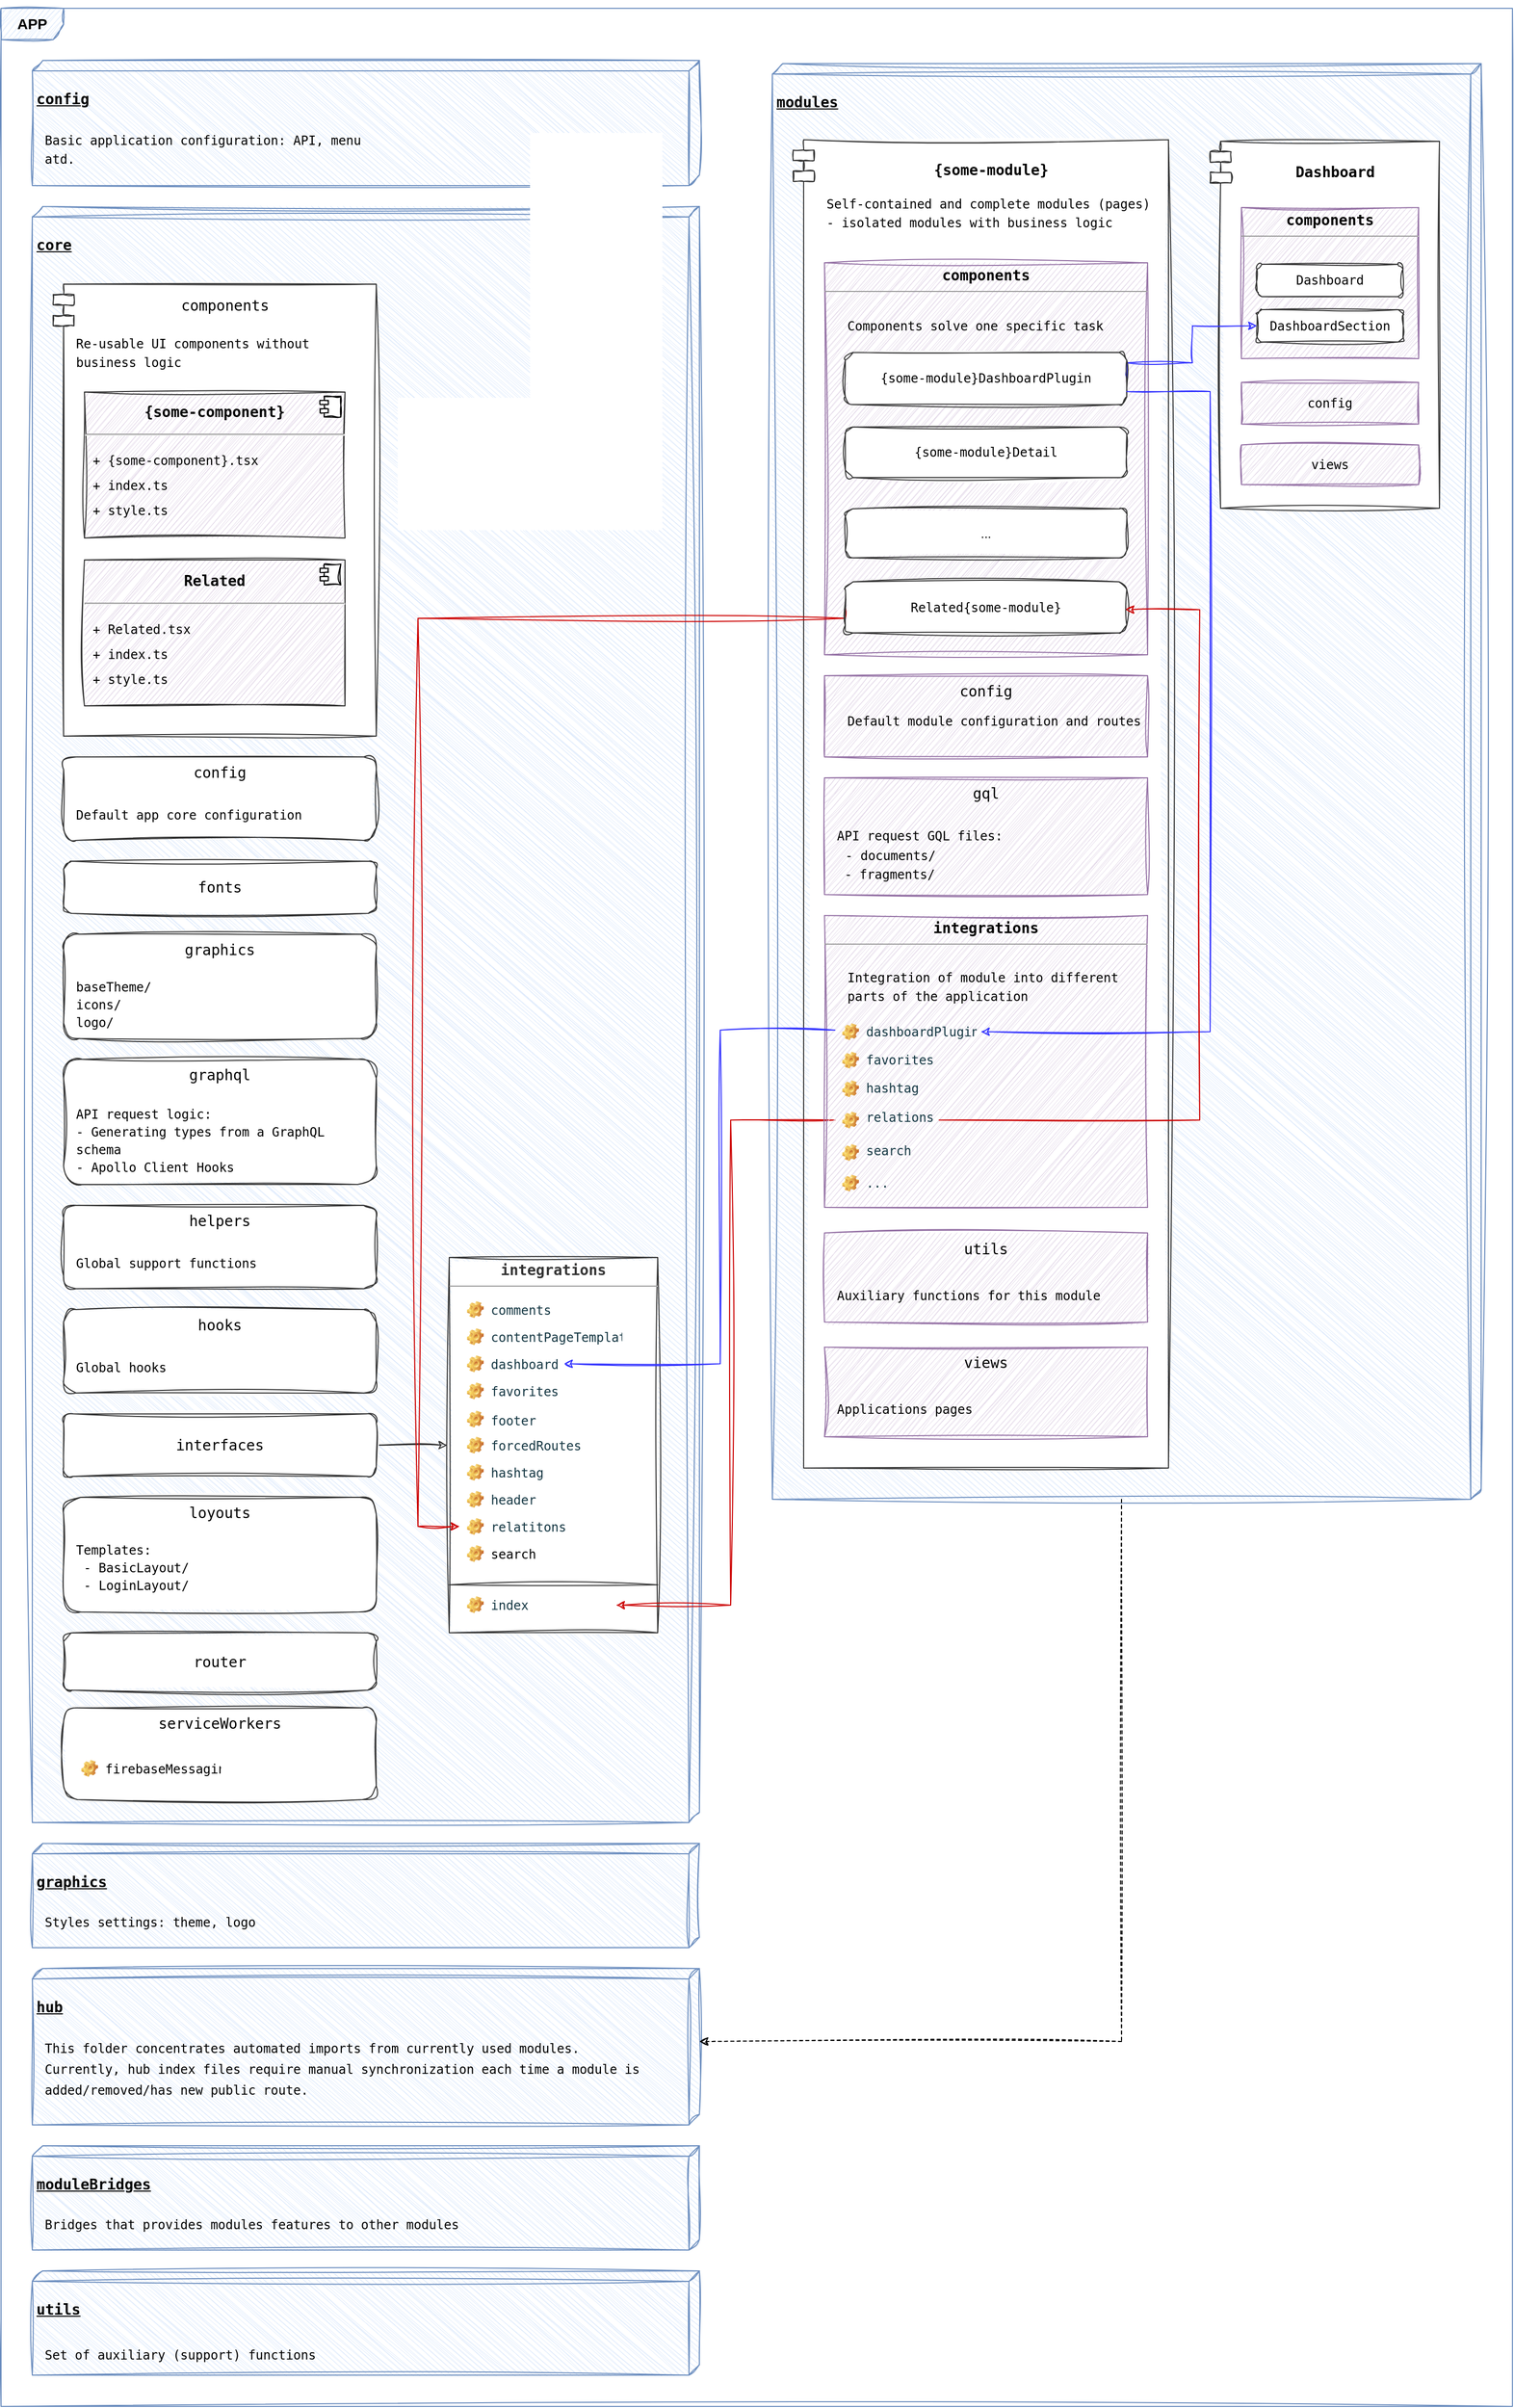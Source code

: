 <mxfile version="22.0.8" type="github">
  <diagram name="Page-1" id="Y3dpBx2czhUlw8gVgYeN">
    <mxGraphModel dx="2344" dy="2574" grid="1" gridSize="10" guides="1" tooltips="1" connect="1" arrows="1" fold="1" page="1" pageScale="1" pageWidth="850" pageHeight="1100" math="0" shadow="0">
      <root>
        <mxCell id="0" />
        <mxCell id="1" parent="0" />
        <mxCell id="_rkBrbnvYBGXYP3k8nYn-187" value="&lt;h3&gt;&lt;b&gt;APP&lt;/b&gt;&lt;/h3&gt;" style="shape=umlFrame;whiteSpace=wrap;html=1;pointerEvents=0;labelBackgroundColor=none;fillColor=#dae8fc;strokeColor=#6c8ebf;sketch=1;curveFitting=1;jiggle=2;" parent="1" vertex="1">
          <mxGeometry x="140" y="-1020" width="1450" height="2300" as="geometry" />
        </mxCell>
        <mxCell id="_rkBrbnvYBGXYP3k8nYn-163" value="&lt;h3&gt;&lt;code&gt;core&lt;/code&gt;&lt;br&gt;&lt;/h3&gt;" style="verticalAlign=top;align=left;spacingTop=8;spacingLeft=2;spacingRight=12;shape=cube;size=10;direction=south;fontStyle=4;html=1;whiteSpace=wrap;labelBackgroundColor=none;fillColor=#dae8fc;strokeColor=#6c8ebf;sketch=1;curveFitting=1;jiggle=2;" parent="1" vertex="1">
          <mxGeometry x="170" y="-830" width="640" height="1550" as="geometry" />
        </mxCell>
        <mxCell id="_rkBrbnvYBGXYP3k8nYn-166" value="&lt;code&gt;&lt;font style=&quot;font-size: 14px;&quot;&gt;config&lt;/font&gt;&lt;/code&gt;" style="rounded=1;whiteSpace=wrap;html=1;labelBackgroundColor=none;sketch=1;curveFitting=1;jiggle=2;verticalAlign=top;strokeColor=#333333;" parent="1" vertex="1">
          <mxGeometry x="200" y="-302" width="300" height="80" as="geometry" />
        </mxCell>
        <mxCell id="_rkBrbnvYBGXYP3k8nYn-174" value="&lt;code&gt;&lt;font style=&quot;font-size: 14px;&quot;&gt;serviceWorkers&lt;/font&gt;&lt;/code&gt;" style="rounded=1;whiteSpace=wrap;html=1;labelBackgroundColor=none;sketch=1;curveFitting=1;jiggle=2;strokeColor=#333333;verticalAlign=top;" parent="1" vertex="1">
          <mxGeometry x="200" y="610" width="300" height="88" as="geometry" />
        </mxCell>
        <mxCell id="_rkBrbnvYBGXYP3k8nYn-175" value="&lt;code&gt;&lt;font style=&quot;font-size: 14px;&quot;&gt;router&lt;/font&gt;&lt;/code&gt;" style="rounded=1;whiteSpace=wrap;html=1;labelBackgroundColor=none;sketch=1;curveFitting=1;jiggle=2;strokeColor=#333333;" parent="1" vertex="1">
          <mxGeometry x="200" y="538" width="300" height="55" as="geometry" />
        </mxCell>
        <mxCell id="_rkBrbnvYBGXYP3k8nYn-188" value="&lt;h3&gt;&lt;code&gt;config&lt;/code&gt;&lt;br&gt;&lt;/h3&gt;" style="verticalAlign=top;align=left;spacingTop=8;spacingLeft=2;spacingRight=12;shape=cube;size=10;direction=south;fontStyle=4;html=1;whiteSpace=wrap;labelBackgroundColor=none;fillColor=#dae8fc;strokeColor=#6c8ebf;sketch=1;curveFitting=1;jiggle=2;" parent="1" vertex="1">
          <mxGeometry x="170" y="-970" width="640" height="120" as="geometry" />
        </mxCell>
        <mxCell id="_rkBrbnvYBGXYP3k8nYn-189" value="&lt;h3&gt;&lt;code&gt;graphics&lt;/code&gt;&lt;br&gt;&lt;/h3&gt;" style="verticalAlign=top;align=left;spacingTop=8;spacingLeft=2;spacingRight=12;shape=cube;size=10;direction=south;fontStyle=4;html=1;whiteSpace=wrap;labelBackgroundColor=none;fillColor=#dae8fc;strokeColor=#6c8ebf;sketch=1;curveFitting=1;jiggle=2;" parent="1" vertex="1">
          <mxGeometry x="170" y="740" width="640" height="100" as="geometry" />
        </mxCell>
        <mxCell id="_rkBrbnvYBGXYP3k8nYn-190" value="&lt;h3&gt;&lt;code&gt;hub&lt;/code&gt;&lt;br&gt;&lt;/h3&gt;" style="verticalAlign=top;align=left;spacingTop=8;spacingLeft=2;spacingRight=12;shape=cube;size=10;direction=south;fontStyle=4;html=1;whiteSpace=wrap;labelBackgroundColor=none;fillColor=#dae8fc;strokeColor=#6c8ebf;sketch=1;curveFitting=1;jiggle=2;" parent="1" vertex="1">
          <mxGeometry x="170" y="860" width="640" height="150" as="geometry" />
        </mxCell>
        <mxCell id="_rkBrbnvYBGXYP3k8nYn-191" value="&lt;h3&gt;&lt;code&gt;moduleBridges&lt;/code&gt;&lt;br&gt;&lt;/h3&gt;" style="verticalAlign=top;align=left;spacingTop=8;spacingLeft=2;spacingRight=12;shape=cube;size=10;direction=south;fontStyle=4;html=1;whiteSpace=wrap;labelBackgroundColor=none;fillColor=#dae8fc;strokeColor=#6c8ebf;sketch=1;curveFitting=1;jiggle=2;" parent="1" vertex="1">
          <mxGeometry x="170" y="1030" width="640" height="100" as="geometry" />
        </mxCell>
        <mxCell id="_rkBrbnvYBGXYP3k8nYn-192" value="&lt;h3&gt;&lt;code&gt;modules&lt;/code&gt;&lt;br&gt;&lt;/h3&gt;" style="verticalAlign=top;align=left;spacingTop=8;spacingLeft=2;spacingRight=12;shape=cube;size=10;direction=south;fontStyle=4;html=1;whiteSpace=wrap;labelBackgroundColor=none;fillColor=#dae8fc;strokeColor=#6c8ebf;sketch=1;curveFitting=1;jiggle=2;" parent="1" vertex="1">
          <mxGeometry x="880" y="-967" width="680" height="1377" as="geometry" />
        </mxCell>
        <mxCell id="_rkBrbnvYBGXYP3k8nYn-193" value="&lt;h3&gt;&lt;code&gt;utils&lt;/code&gt;&lt;br&gt;&lt;/h3&gt;" style="verticalAlign=top;align=left;spacingTop=8;spacingLeft=2;spacingRight=12;shape=cube;size=10;direction=south;fontStyle=4;html=1;whiteSpace=wrap;labelBackgroundColor=none;fillColor=#dae8fc;strokeColor=#6c8ebf;sketch=1;curveFitting=1;jiggle=2;" parent="1" vertex="1">
          <mxGeometry x="170" y="1150" width="640" height="100" as="geometry" />
        </mxCell>
        <mxCell id="_rkBrbnvYBGXYP3k8nYn-194" value="&lt;h3&gt;&lt;code style=&quot;&quot;&gt;{some-module&lt;span style=&quot;&quot; class=&quot;o&quot;&gt;}&lt;/span&gt;&lt;/code&gt;&lt;/h3&gt;" style="shape=module;align=left;spacingLeft=20;align=center;verticalAlign=top;whiteSpace=wrap;html=1;labelBackgroundColor=none;sketch=1;curveFitting=1;jiggle=2;strokeColor=#333333;" parent="1" vertex="1">
          <mxGeometry x="900" y="-894" width="360" height="1274" as="geometry" />
        </mxCell>
        <mxCell id="_rkBrbnvYBGXYP3k8nYn-195" value="&lt;code&gt;&lt;font style=&quot;font-size: 14px;&quot;&gt;config&lt;/font&gt;&lt;/code&gt;" style="html=1;whiteSpace=wrap;labelBackgroundColor=none;fillColor=#e1d5e7;strokeColor=#9673a6;sketch=1;curveFitting=1;jiggle=2;verticalAlign=top;" parent="1" vertex="1">
          <mxGeometry x="930" y="-380" width="310" height="78" as="geometry" />
        </mxCell>
        <mxCell id="_rkBrbnvYBGXYP3k8nYn-196" value="&lt;code&gt;&lt;font style=&quot;font-size: 14px;&quot;&gt;gql&lt;/font&gt;&lt;/code&gt;" style="html=1;whiteSpace=wrap;labelBackgroundColor=none;fillColor=#e1d5e7;strokeColor=#9673a6;sketch=1;curveFitting=1;jiggle=2;verticalAlign=top;" parent="1" vertex="1">
          <mxGeometry x="930" y="-282" width="310" height="112" as="geometry" />
        </mxCell>
        <mxCell id="_rkBrbnvYBGXYP3k8nYn-197" value="&lt;code&gt;&lt;font style=&quot;font-size: 14px;&quot;&gt;utils&lt;/font&gt;&lt;/code&gt;" style="html=1;whiteSpace=wrap;labelBackgroundColor=none;fillColor=#e1d5e7;strokeColor=#9673a6;sketch=1;curveFitting=1;jiggle=2;verticalAlign=top;" parent="1" vertex="1">
          <mxGeometry x="930" y="154.5" width="310" height="85.5" as="geometry" />
        </mxCell>
        <mxCell id="_rkBrbnvYBGXYP3k8nYn-198" value="&lt;code&gt;&lt;font style=&quot;font-size: 14px;&quot;&gt;views&lt;/font&gt;&lt;/code&gt;" style="html=1;whiteSpace=wrap;labelBackgroundColor=none;fillColor=#e1d5e7;strokeColor=#9673a6;sketch=1;curveFitting=1;jiggle=2;verticalAlign=top;" parent="1" vertex="1">
          <mxGeometry x="930" y="264" width="310" height="86" as="geometry" />
        </mxCell>
        <mxCell id="_rkBrbnvYBGXYP3k8nYn-199" value="&lt;h3&gt;&lt;font face=&quot;monospace&quot;&gt;Dashboard&lt;/font&gt;&lt;/h3&gt;" style="shape=module;align=left;spacingLeft=20;align=center;verticalAlign=top;whiteSpace=wrap;html=1;labelBackgroundColor=none;sketch=1;curveFitting=1;jiggle=2;strokeColor=#333333;" parent="1" vertex="1">
          <mxGeometry x="1300" y="-892.5" width="220" height="352" as="geometry" />
        </mxCell>
        <mxCell id="_rkBrbnvYBGXYP3k8nYn-200" value="&lt;code&gt;config&lt;/code&gt;" style="html=1;whiteSpace=wrap;labelBackgroundColor=none;fillColor=#e1d5e7;strokeColor=#9673a6;sketch=1;curveFitting=1;jiggle=2;" parent="1" vertex="1">
          <mxGeometry x="1330" y="-661.25" width="170" height="40" as="geometry" />
        </mxCell>
        <mxCell id="_rkBrbnvYBGXYP3k8nYn-201" value="&lt;code&gt;views&lt;/code&gt;" style="html=1;whiteSpace=wrap;labelBackgroundColor=none;fillColor=#e1d5e7;strokeColor=#9673a6;sketch=1;curveFitting=1;jiggle=2;" parent="1" vertex="1">
          <mxGeometry x="1330" y="-601.25" width="170" height="38" as="geometry" />
        </mxCell>
        <mxCell id="_rkBrbnvYBGXYP3k8nYn-202" value="&lt;p style=&quot;margin:0px;margin-top:4px;text-align:center;&quot;&gt;&lt;font style=&quot;font-size: 14px;&quot; face=&quot;monospace&quot;&gt;&lt;b style=&quot;&quot;&gt;components&lt;/b&gt;&lt;/font&gt;&lt;/p&gt;&lt;hr size=&quot;1&quot;&gt;&lt;div style=&quot;height:2px;&quot;&gt;&lt;/div&gt;" style="verticalAlign=top;align=left;overflow=fill;fontSize=12;fontFamily=Helvetica;html=1;whiteSpace=wrap;labelBackgroundColor=none;fillColor=#e1d5e7;strokeColor=#9673a6;sketch=1;curveFitting=1;jiggle=2;" parent="1" vertex="1">
          <mxGeometry x="1330" y="-829" width="170" height="145" as="geometry" />
        </mxCell>
        <mxCell id="_rkBrbnvYBGXYP3k8nYn-203" value="&lt;font face=&quot;monospace&quot;&gt;Dashboard&lt;/font&gt;" style="rounded=1;whiteSpace=wrap;html=1;labelBackgroundColor=none;sketch=1;curveFitting=1;jiggle=2;strokeColor=#333333;" parent="1" vertex="1">
          <mxGeometry x="1345" y="-774.5" width="140" height="31" as="geometry" />
        </mxCell>
        <mxCell id="_rkBrbnvYBGXYP3k8nYn-204" value="&lt;font face=&quot;monospace&quot;&gt;DashboardSection&lt;/font&gt;" style="rounded=1;whiteSpace=wrap;html=1;labelBackgroundColor=none;sketch=1;curveFitting=1;jiggle=2;strokeColor=#333333;" parent="1" vertex="1">
          <mxGeometry x="1345" y="-731" width="140" height="31" as="geometry" />
        </mxCell>
        <mxCell id="PLP827iKx-bBwfpW8Wqi-1" value="&lt;p style=&quot;line-height: 77%;&quot;&gt;&lt;font style=&quot;font-size: 12px;&quot; face=&quot;monospace&quot;&gt;Basic application configuration: API, menu atd.&lt;/font&gt;&lt;br&gt;&lt;/p&gt;" style="text;html=1;strokeColor=none;fillColor=none;align=left;verticalAlign=middle;whiteSpace=wrap;rounded=0;fontSize=20;fontFamily=Architects Daughter;sketch=1;curveFitting=1;jiggle=2;" vertex="1" parent="1">
          <mxGeometry x="180" y="-900" width="320" height="30" as="geometry" />
        </mxCell>
        <mxCell id="PLP827iKx-bBwfpW8Wqi-3" value="&lt;font style=&quot;font-size: 14px;&quot; face=&quot;monospace&quot;&gt;components&lt;/font&gt;" style="shape=module;align=left;spacingLeft=20;align=center;verticalAlign=top;whiteSpace=wrap;html=1;sketch=1;hachureGap=4;jiggle=2;curveFitting=1;fontFamily=Architects Daughter;fontSource=https%3A%2F%2Ffonts.googleapis.com%2Fcss%3Ffamily%3DArchitects%2BDaughter;fontSize=20;strokeColor=#333333;" vertex="1" parent="1">
          <mxGeometry x="190" y="-755.5" width="310" height="433.5" as="geometry" />
        </mxCell>
        <mxCell id="PLP827iKx-bBwfpW8Wqi-4" value="&lt;p style=&quot;line-height: 77%;&quot;&gt;&lt;font style=&quot;font-size: 12px;&quot; face=&quot;monospace&quot;&gt;Re-usable UI components without business logic&lt;/font&gt;&lt;br&gt;&lt;/p&gt;" style="text;html=1;strokeColor=none;fillColor=none;align=left;verticalAlign=middle;whiteSpace=wrap;rounded=0;fontSize=20;fontFamily=Architects Daughter;sketch=1;curveFitting=1;jiggle=2;" vertex="1" parent="1">
          <mxGeometry x="210" y="-705.5" width="280" height="30" as="geometry" />
        </mxCell>
        <mxCell id="PLP827iKx-bBwfpW8Wqi-6" value="&lt;p style=&quot;line-height: 77%;&quot;&gt;&lt;font style=&quot;font-size: 12px;&quot; face=&quot;monospace&quot;&gt;Default app core configuration&lt;/font&gt;&lt;br&gt;&lt;/p&gt;" style="text;html=1;strokeColor=none;fillColor=none;align=left;verticalAlign=middle;whiteSpace=wrap;rounded=0;fontSize=20;fontFamily=Architects Daughter;sketch=1;curveFitting=1;jiggle=2;" vertex="1" parent="1">
          <mxGeometry x="210" y="-262" width="280" height="30" as="geometry" />
        </mxCell>
        <mxCell id="PLP827iKx-bBwfpW8Wqi-7" value="&lt;font face=&quot;monospace&quot;&gt;&lt;span style=&quot;font-size: 14px;&quot;&gt;fonts&lt;/span&gt;&lt;/font&gt;" style="rounded=1;whiteSpace=wrap;html=1;labelBackgroundColor=none;sketch=1;curveFitting=1;jiggle=2;verticalAlign=middle;strokeColor=#333333;" vertex="1" parent="1">
          <mxGeometry x="200" y="-202" width="300" height="50" as="geometry" />
        </mxCell>
        <mxCell id="PLP827iKx-bBwfpW8Wqi-8" value="&lt;font style=&quot;font-size: 14px;&quot; face=&quot;monospace&quot;&gt;graphics&lt;/font&gt;" style="rounded=1;whiteSpace=wrap;html=1;labelBackgroundColor=none;sketch=1;curveFitting=1;jiggle=2;verticalAlign=top;strokeColor=#333333;" vertex="1" parent="1">
          <mxGeometry x="200" y="-132" width="300" height="100" as="geometry" />
        </mxCell>
        <mxCell id="PLP827iKx-bBwfpW8Wqi-9" value="&lt;p style=&quot;line-height: 70%;&quot;&gt;&lt;font face=&quot;monospace&quot;&gt;&lt;span style=&quot;font-size: 12px;&quot;&gt;baseTheme/&lt;br&gt;icons/&lt;br&gt;logo/&lt;br&gt;&lt;/span&gt;&lt;/font&gt;&lt;/p&gt;" style="text;html=1;strokeColor=none;fillColor=none;align=left;verticalAlign=middle;whiteSpace=wrap;rounded=0;fontSize=20;fontFamily=Architects Daughter;sketch=1;curveFitting=1;jiggle=2;" vertex="1" parent="1">
          <mxGeometry x="210" y="-91" width="280" height="50" as="geometry" />
        </mxCell>
        <mxCell id="PLP827iKx-bBwfpW8Wqi-11" value="&lt;font style=&quot;font-size: 14px;&quot; face=&quot;monospace&quot;&gt;graphql&lt;/font&gt;" style="rounded=1;whiteSpace=wrap;html=1;labelBackgroundColor=none;sketch=1;curveFitting=1;jiggle=2;verticalAlign=top;strokeColor=#333333;" vertex="1" parent="1">
          <mxGeometry x="200" y="-12" width="300" height="120" as="geometry" />
        </mxCell>
        <mxCell id="PLP827iKx-bBwfpW8Wqi-12" value="&lt;p style=&quot;line-height: 70%;&quot;&gt;&lt;font style=&quot;font-size: 12px;&quot;&gt;&lt;font style=&quot;&quot; face=&quot;monospace&quot;&gt;API request logic:&lt;br&gt;&lt;/font&gt;&lt;span style=&quot;font-family: monospace; background-color: initial;&quot;&gt;- Generating types from a GraphQL schema&lt;br&gt;&lt;/span&gt;&lt;span style=&quot;font-family: monospace; background-color: initial;&quot;&gt;- Apollo Client Hooks&lt;/span&gt;&lt;/font&gt;&lt;/p&gt;" style="text;html=1;strokeColor=none;fillColor=none;align=left;verticalAlign=middle;whiteSpace=wrap;rounded=0;fontSize=20;fontFamily=Architects Daughter;sketch=1;curveFitting=1;jiggle=2;" vertex="1" parent="1">
          <mxGeometry x="210" y="30" width="280" height="70" as="geometry" />
        </mxCell>
        <mxCell id="PLP827iKx-bBwfpW8Wqi-15" value="&lt;font face=&quot;monospace&quot;&gt;&lt;span style=&quot;font-size: 14px;&quot;&gt;helpers&lt;/span&gt;&lt;/font&gt;" style="rounded=1;whiteSpace=wrap;html=1;labelBackgroundColor=none;sketch=1;curveFitting=1;jiggle=2;verticalAlign=top;strokeColor=#333333;" vertex="1" parent="1">
          <mxGeometry x="200" y="128" width="300" height="80" as="geometry" />
        </mxCell>
        <mxCell id="PLP827iKx-bBwfpW8Wqi-16" value="&lt;p style=&quot;line-height: 77%;&quot;&gt;&lt;font style=&quot;font-size: 12px;&quot; face=&quot;monospace&quot;&gt;Global support functions&lt;/font&gt;&lt;br&gt;&lt;/p&gt;" style="text;html=1;strokeColor=none;fillColor=none;align=left;verticalAlign=middle;whiteSpace=wrap;rounded=0;fontSize=20;fontFamily=Architects Daughter;sketch=1;curveFitting=1;jiggle=2;" vertex="1" parent="1">
          <mxGeometry x="210" y="168" width="280" height="30" as="geometry" />
        </mxCell>
        <mxCell id="PLP827iKx-bBwfpW8Wqi-17" value="&lt;font face=&quot;monospace&quot;&gt;&lt;span style=&quot;font-size: 14px;&quot;&gt;hooks&lt;/span&gt;&lt;/font&gt;" style="rounded=1;whiteSpace=wrap;html=1;labelBackgroundColor=none;sketch=1;curveFitting=1;jiggle=2;verticalAlign=top;strokeColor=#333333;" vertex="1" parent="1">
          <mxGeometry x="200" y="228" width="300" height="80" as="geometry" />
        </mxCell>
        <mxCell id="PLP827iKx-bBwfpW8Wqi-18" value="&lt;p style=&quot;line-height: 77%;&quot;&gt;&lt;font style=&quot;font-size: 12px;&quot; face=&quot;monospace&quot;&gt;Global hooks&lt;/font&gt;&lt;br&gt;&lt;/p&gt;" style="text;html=1;strokeColor=none;fillColor=none;align=left;verticalAlign=middle;whiteSpace=wrap;rounded=0;fontSize=20;fontFamily=Architects Daughter;sketch=1;curveFitting=1;jiggle=2;" vertex="1" parent="1">
          <mxGeometry x="210" y="268" width="280" height="30" as="geometry" />
        </mxCell>
        <mxCell id="PLP827iKx-bBwfpW8Wqi-35" value="" style="edgeStyle=orthogonalEdgeStyle;rounded=0;sketch=1;hachureGap=4;jiggle=2;curveFitting=1;orthogonalLoop=1;jettySize=auto;html=1;fontFamily=Architects Daughter;fontSource=https%3A%2F%2Ffonts.googleapis.com%2Fcss%3Ffamily%3DArchitects%2BDaughter;fontSize=16;fontColor=#333333;strokeColor=#333333;entryX=-0.009;entryY=0.5;entryDx=0;entryDy=0;entryPerimeter=0;exitX=1;exitY=0.5;exitDx=0;exitDy=0;" edge="1" parent="1" source="PLP827iKx-bBwfpW8Wqi-19" target="PLP827iKx-bBwfpW8Wqi-21">
          <mxGeometry relative="1" as="geometry" />
        </mxCell>
        <mxCell id="PLP827iKx-bBwfpW8Wqi-19" value="&lt;font style=&quot;font-size: 14px;&quot; face=&quot;monospace&quot;&gt;interfaces&lt;/font&gt;" style="rounded=1;whiteSpace=wrap;html=1;labelBackgroundColor=none;sketch=1;curveFitting=1;jiggle=2;verticalAlign=middle;strokeColor=#333333;" vertex="1" parent="1">
          <mxGeometry x="200" y="328" width="300" height="60" as="geometry" />
        </mxCell>
        <mxCell id="PLP827iKx-bBwfpW8Wqi-21" value="&lt;p style=&quot;margin:0px;margin-top:4px;text-align:center;&quot;&gt;&lt;b style=&quot;background-color: initial;&quot;&gt;&lt;font style=&quot;font-size: 14px;&quot; face=&quot;monospace&quot;&gt;integrations&lt;/font&gt;&lt;/b&gt;&lt;/p&gt;&lt;hr size=&quot;1&quot;&gt;&lt;div style=&quot;height:2px;&quot;&gt;&lt;/div&gt;" style="verticalAlign=top;align=left;overflow=fill;fontSize=12;fontFamily=Helvetica;html=1;whiteSpace=wrap;labelBackgroundColor=none;sketch=1;curveFitting=1;jiggle=2;strokeColor=#333333;fontColor=#333333;" vertex="1" parent="1">
          <mxGeometry x="570" y="178" width="200" height="360" as="geometry" />
        </mxCell>
        <mxCell id="PLP827iKx-bBwfpW8Wqi-23" value="" style="line;strokeWidth=1;fillColor=none;align=left;verticalAlign=middle;spacingTop=-1;spacingLeft=3;spacingRight=3;rotatable=0;labelPosition=right;points=[];portConstraint=eastwest;strokeColor=#333333;labelBackgroundColor=none;fontColor=#333333;sketch=1;curveFitting=1;jiggle=2;" vertex="1" parent="1">
          <mxGeometry x="570" y="488" width="200" height="8" as="geometry" />
        </mxCell>
        <mxCell id="PLP827iKx-bBwfpW8Wqi-24" value="&lt;font face=&quot;monospace&quot;&gt;index&lt;/font&gt;" style="label;fontStyle=0;strokeColor=none;fillColor=none;align=left;verticalAlign=top;overflow=hidden;spacingLeft=28;spacingRight=4;rotatable=0;points=[[0,0.5],[1,0.5]];portConstraint=eastwest;imageWidth=16;imageHeight=16;whiteSpace=wrap;html=1;image=img/clipart/Gear_128x128.png;labelBackgroundColor=none;fontColor=#143642;sketch=1;curveFitting=1;jiggle=2;" vertex="1" parent="1">
          <mxGeometry x="580" y="498" width="160" height="26" as="geometry" />
        </mxCell>
        <mxCell id="PLP827iKx-bBwfpW8Wqi-25" value="&lt;font face=&quot;monospace&quot;&gt;comments&lt;/font&gt;" style="label;fontStyle=0;strokeColor=none;fillColor=none;align=left;verticalAlign=top;overflow=hidden;spacingLeft=28;spacingRight=4;rotatable=0;points=[[0,0.5],[1,0.5]];portConstraint=eastwest;imageWidth=16;imageHeight=16;whiteSpace=wrap;html=1;image=img/clipart/Gear_128x128.png;labelBackgroundColor=none;fontColor=#143642;sketch=1;curveFitting=1;jiggle=2;" vertex="1" parent="1">
          <mxGeometry x="580" y="215" width="120" height="26" as="geometry" />
        </mxCell>
        <mxCell id="PLP827iKx-bBwfpW8Wqi-26" value="&lt;font face=&quot;monospace&quot;&gt;contentPageTemplate&lt;/font&gt;" style="label;fontStyle=0;strokeColor=none;fillColor=none;align=left;verticalAlign=top;overflow=hidden;spacingLeft=28;spacingRight=4;rotatable=0;points=[[0,0.5],[1,0.5]];portConstraint=eastwest;imageWidth=16;imageHeight=16;whiteSpace=wrap;html=1;image=img/clipart/Gear_128x128.png;labelBackgroundColor=none;fontColor=#143642;sketch=1;curveFitting=1;jiggle=2;" vertex="1" parent="1">
          <mxGeometry x="580" y="241" width="160" height="26" as="geometry" />
        </mxCell>
        <mxCell id="PLP827iKx-bBwfpW8Wqi-27" value="&lt;font face=&quot;monospace&quot;&gt;dashboard&lt;/font&gt;" style="label;fontStyle=0;strokeColor=none;fillColor=none;align=left;verticalAlign=top;overflow=hidden;spacingLeft=28;spacingRight=4;rotatable=0;points=[[0,0.5],[1,0.5]];portConstraint=eastwest;imageWidth=16;imageHeight=16;whiteSpace=wrap;html=1;image=img/clipart/Gear_128x128.png;labelBackgroundColor=none;fontColor=#143642;sketch=1;curveFitting=1;jiggle=2;" vertex="1" parent="1">
          <mxGeometry x="580" y="267" width="100" height="26" as="geometry" />
        </mxCell>
        <mxCell id="PLP827iKx-bBwfpW8Wqi-28" value="&lt;font face=&quot;monospace&quot;&gt;favorites&lt;/font&gt;" style="label;fontStyle=0;strokeColor=none;fillColor=none;align=left;verticalAlign=top;overflow=hidden;spacingLeft=28;spacingRight=4;rotatable=0;points=[[0,0.5],[1,0.5]];portConstraint=eastwest;imageWidth=16;imageHeight=16;whiteSpace=wrap;html=1;image=img/clipart/Gear_128x128.png;labelBackgroundColor=none;fontColor=#143642;sketch=1;curveFitting=1;jiggle=2;" vertex="1" parent="1">
          <mxGeometry x="580" y="293" width="160" height="26" as="geometry" />
        </mxCell>
        <mxCell id="PLP827iKx-bBwfpW8Wqi-29" value="&lt;font face=&quot;monospace&quot;&gt;footer&lt;/font&gt;" style="label;fontStyle=0;strokeColor=none;fillColor=none;align=left;verticalAlign=top;overflow=hidden;spacingLeft=28;spacingRight=4;rotatable=0;points=[[0,0.5],[1,0.5]];portConstraint=eastwest;imageWidth=16;imageHeight=16;whiteSpace=wrap;html=1;image=img/clipart/Gear_128x128.png;labelBackgroundColor=none;fontColor=#143642;sketch=1;curveFitting=1;jiggle=2;" vertex="1" parent="1">
          <mxGeometry x="580" y="321" width="110.77" height="24" as="geometry" />
        </mxCell>
        <mxCell id="PLP827iKx-bBwfpW8Wqi-30" value="&lt;font face=&quot;monospace&quot;&gt;forcedRoutes&lt;/font&gt;" style="label;fontStyle=0;strokeColor=none;fillColor=none;align=left;verticalAlign=top;overflow=hidden;spacingLeft=28;spacingRight=4;rotatable=0;points=[[0,0.5],[1,0.5]];portConstraint=eastwest;imageWidth=16;imageHeight=16;whiteSpace=wrap;html=1;image=img/clipart/Gear_128x128.png;labelBackgroundColor=none;fontColor=#143642;sketch=1;curveFitting=1;jiggle=2;" vertex="1" parent="1">
          <mxGeometry x="580" y="345" width="160" height="26" as="geometry" />
        </mxCell>
        <mxCell id="PLP827iKx-bBwfpW8Wqi-31" value="&lt;font face=&quot;monospace&quot;&gt;hashtag&lt;/font&gt;" style="label;fontStyle=0;strokeColor=none;fillColor=none;align=left;verticalAlign=top;overflow=hidden;spacingLeft=28;spacingRight=4;rotatable=0;points=[[0,0.5],[1,0.5]];portConstraint=eastwest;imageWidth=16;imageHeight=16;whiteSpace=wrap;html=1;image=img/clipart/Gear_128x128.png;labelBackgroundColor=none;fontColor=#143642;sketch=1;curveFitting=1;jiggle=2;" vertex="1" parent="1">
          <mxGeometry x="580" y="371" width="120" height="26" as="geometry" />
        </mxCell>
        <mxCell id="PLP827iKx-bBwfpW8Wqi-32" value="&lt;font face=&quot;monospace&quot;&gt;header&lt;/font&gt;" style="label;fontStyle=0;strokeColor=none;fillColor=none;align=left;verticalAlign=top;overflow=hidden;spacingLeft=28;spacingRight=4;rotatable=0;points=[[0,0.5],[1,0.5]];portConstraint=eastwest;imageWidth=16;imageHeight=16;whiteSpace=wrap;html=1;image=img/clipart/Gear_128x128.png;labelBackgroundColor=none;fontColor=#143642;sketch=1;curveFitting=1;jiggle=2;" vertex="1" parent="1">
          <mxGeometry x="580" y="397" width="160" height="26" as="geometry" />
        </mxCell>
        <mxCell id="PLP827iKx-bBwfpW8Wqi-33" value="&lt;font face=&quot;monospace&quot;&gt;relatitons&lt;/font&gt;" style="label;fontStyle=0;strokeColor=none;fillColor=none;align=left;verticalAlign=top;overflow=hidden;spacingLeft=28;spacingRight=4;rotatable=0;points=[[0,0.5],[1,0.5]];portConstraint=eastwest;imageWidth=16;imageHeight=16;whiteSpace=wrap;html=1;image=img/clipart/Gear_128x128.png;labelBackgroundColor=none;fontColor=#143642;sketch=1;curveFitting=1;jiggle=2;" vertex="1" parent="1">
          <mxGeometry x="580" y="423" width="110" height="26" as="geometry" />
        </mxCell>
        <mxCell id="PLP827iKx-bBwfpW8Wqi-34" value="&lt;font face=&quot;monospace&quot;&gt;search&lt;/font&gt;" style="label;fontStyle=0;strokeColor=none;fillColor=none;align=left;verticalAlign=top;overflow=hidden;spacingLeft=28;spacingRight=4;rotatable=0;points=[[0,0.5],[1,0.5]];portConstraint=eastwest;imageWidth=16;imageHeight=16;whiteSpace=wrap;html=1;image=img/clipart/Gear_128x128.png;labelBackgroundColor=none;fontColor=default;sketch=1;curveFitting=1;jiggle=2;" vertex="1" parent="1">
          <mxGeometry x="580" y="449" width="160" height="26" as="geometry" />
        </mxCell>
        <mxCell id="PLP827iKx-bBwfpW8Wqi-36" value="&lt;p style=&quot;margin:0px;margin-top:6px;text-align:center;&quot;&gt;&lt;font style=&quot;font-size: 14px;&quot; face=&quot;monospace&quot;&gt;&lt;b&gt;{some-component}&lt;/b&gt;&lt;br&gt;&lt;/font&gt;&lt;/p&gt;&lt;hr&gt;&lt;p style=&quot;margin:0px;margin-left:8px;&quot;&gt;&lt;font style=&quot;font-size: 12px;&quot; face=&quot;monospace&quot;&gt;+ {some-component}.tsx&lt;br&gt;+ index.ts&lt;br&gt;+ style.ts&lt;/font&gt;&lt;/p&gt;" style="align=left;overflow=fill;html=1;dropTarget=0;whiteSpace=wrap;sketch=1;hachureGap=4;jiggle=2;curveFitting=1;fontFamily=Architects Daughter;fontSource=https%3A%2F%2Ffonts.googleapis.com%2Fcss%3Ffamily%3DArchitects%2BDaughter;fontSize=20;fillColor=#e1d5e7;strokeColor=#333333;" vertex="1" parent="1">
          <mxGeometry x="220" y="-652" width="250" height="140" as="geometry" />
        </mxCell>
        <mxCell id="PLP827iKx-bBwfpW8Wqi-37" value="" style="shape=component;jettyWidth=8;jettyHeight=4;sketch=1;hachureGap=4;jiggle=2;curveFitting=1;fontFamily=Architects Daughter;fontSource=https%3A%2F%2Ffonts.googleapis.com%2Fcss%3Ffamily%3DArchitects%2BDaughter;fontSize=20;" vertex="1" parent="PLP827iKx-bBwfpW8Wqi-36">
          <mxGeometry x="1" width="20" height="20" relative="1" as="geometry">
            <mxPoint x="-24" y="4" as="offset" />
          </mxGeometry>
        </mxCell>
        <mxCell id="PLP827iKx-bBwfpW8Wqi-38" value="&lt;p style=&quot;margin:0px;margin-top:6px;text-align:center;&quot;&gt;&lt;font face=&quot;monospace&quot;&gt;&lt;span style=&quot;font-size: 14px;&quot;&gt;&lt;b&gt;Related&lt;/b&gt;&lt;/span&gt;&lt;/font&gt;&lt;/p&gt;&lt;hr&gt;&lt;p style=&quot;margin:0px;margin-left:8px;&quot;&gt;&lt;font style=&quot;font-size: 12px;&quot; face=&quot;monospace&quot;&gt;+ Related.tsx&lt;br&gt;+ index.ts&lt;br&gt;+ style.ts&lt;/font&gt;&lt;/p&gt;" style="align=left;overflow=fill;html=1;dropTarget=0;whiteSpace=wrap;sketch=1;hachureGap=4;jiggle=2;curveFitting=1;fontFamily=Architects Daughter;fontSource=https%3A%2F%2Ffonts.googleapis.com%2Fcss%3Ffamily%3DArchitects%2BDaughter;fontSize=20;fillColor=#e1d5e7;strokeColor=#333333;" vertex="1" parent="1">
          <mxGeometry x="220" y="-491" width="250" height="140" as="geometry" />
        </mxCell>
        <mxCell id="PLP827iKx-bBwfpW8Wqi-39" value="" style="shape=component;jettyWidth=8;jettyHeight=4;sketch=1;hachureGap=4;jiggle=2;curveFitting=1;fontFamily=Architects Daughter;fontSource=https%3A%2F%2Ffonts.googleapis.com%2Fcss%3Ffamily%3DArchitects%2BDaughter;fontSize=20;" vertex="1" parent="PLP827iKx-bBwfpW8Wqi-38">
          <mxGeometry x="1" width="20" height="20" relative="1" as="geometry">
            <mxPoint x="-24" y="4" as="offset" />
          </mxGeometry>
        </mxCell>
        <mxCell id="PLP827iKx-bBwfpW8Wqi-40" value="&lt;font style=&quot;font-size: 14px;&quot; face=&quot;monospace&quot;&gt;loyouts&lt;/font&gt;" style="rounded=1;whiteSpace=wrap;html=1;labelBackgroundColor=none;sketch=1;curveFitting=1;jiggle=2;verticalAlign=top;strokeColor=#333333;" vertex="1" parent="1">
          <mxGeometry x="200" y="408" width="300" height="110" as="geometry" />
        </mxCell>
        <mxCell id="PLP827iKx-bBwfpW8Wqi-41" value="&lt;p style=&quot;line-height: 70%;&quot;&gt;&lt;font face=&quot;monospace&quot;&gt;&lt;span style=&quot;font-size: 12px;&quot;&gt;Templates:&lt;br&gt;&amp;nbsp;- BasicLayout/&lt;br&gt;&amp;nbsp;- LoginLayout/&lt;br&gt;&lt;/span&gt;&lt;/font&gt;&lt;/p&gt;" style="text;html=1;strokeColor=none;fillColor=none;align=left;verticalAlign=middle;whiteSpace=wrap;rounded=0;fontSize=20;fontFamily=Architects Daughter;sketch=1;curveFitting=1;jiggle=2;" vertex="1" parent="1">
          <mxGeometry x="210" y="449" width="280" height="50" as="geometry" />
        </mxCell>
        <mxCell id="PLP827iKx-bBwfpW8Wqi-43" value="&lt;font style=&quot;font-size: 12px;&quot; face=&quot;monospace&quot;&gt;firebaseMessaging&lt;/font&gt;" style="label;fontStyle=0;strokeColor=none;fillColor=none;align=left;verticalAlign=top;overflow=hidden;spacingLeft=28;spacingRight=4;rotatable=0;points=[[0,0.5],[1,0.5]];portConstraint=eastwest;imageWidth=16;imageHeight=16;whiteSpace=wrap;html=1;image=img/clipart/Gear_128x128.png;sketch=1;hachureGap=4;jiggle=2;curveFitting=1;fontFamily=Architects Daughter;fontSource=https%3A%2F%2Ffonts.googleapis.com%2Fcss%3Ffamily%3DArchitects%2BDaughter;fontSize=20;" vertex="1" parent="1">
          <mxGeometry x="210" y="648" width="145" height="40" as="geometry" />
        </mxCell>
        <mxCell id="PLP827iKx-bBwfpW8Wqi-44" value="&lt;p style=&quot;line-height: 77%;&quot;&gt;&lt;font style=&quot;font-size: 12px;&quot; face=&quot;monospace&quot;&gt;Styles settings: theme, logo&lt;/font&gt;&lt;br&gt;&lt;/p&gt;" style="text;html=1;strokeColor=none;fillColor=none;align=left;verticalAlign=middle;whiteSpace=wrap;rounded=0;fontSize=20;fontFamily=Architects Daughter;sketch=1;curveFitting=1;jiggle=2;" vertex="1" parent="1">
          <mxGeometry x="180" y="800" width="280" height="30" as="geometry" />
        </mxCell>
        <mxCell id="PLP827iKx-bBwfpW8Wqi-45" value="&lt;div style=&quot;line-height: 90%;&quot;&gt;&lt;font style=&quot;font-size: 12px;&quot; face=&quot;monospace&quot;&gt;This folder concentrates automated imports from currently used modules.&lt;/font&gt;&lt;/div&gt;&lt;div style=&quot;line-height: 90%;&quot;&gt;&lt;font style=&quot;font-size: 12px;&quot; face=&quot;monospace&quot;&gt;Currently, hub index files require manual synchronization each time a module is added/removed/has new public route.&lt;/font&gt;&lt;/div&gt;" style="text;html=1;strokeColor=none;fillColor=none;align=left;verticalAlign=middle;whiteSpace=wrap;rounded=0;fontSize=20;fontFamily=Architects Daughter;sketch=1;curveFitting=1;jiggle=2;" vertex="1" parent="1">
          <mxGeometry x="180" y="920" width="600" height="70" as="geometry" />
        </mxCell>
        <mxCell id="PLP827iKx-bBwfpW8Wqi-46" value="&lt;p style=&quot;line-height: 77%;&quot;&gt;&lt;font style=&quot;font-size: 12px;&quot; face=&quot;monospace&quot;&gt;Bridges that provides modules features to other modules&lt;/font&gt;&lt;br&gt;&lt;/p&gt;" style="text;html=1;strokeColor=none;fillColor=none;align=left;verticalAlign=middle;whiteSpace=wrap;rounded=0;fontSize=20;fontFamily=Architects Daughter;sketch=1;curveFitting=1;jiggle=2;" vertex="1" parent="1">
          <mxGeometry x="180" y="1090" width="600" height="30" as="geometry" />
        </mxCell>
        <mxCell id="PLP827iKx-bBwfpW8Wqi-47" value="&lt;p style=&quot;line-height: 77%;&quot;&gt;&lt;font style=&quot;font-size: 12px;&quot; face=&quot;monospace&quot;&gt;Set of auxiliary (support) functions&lt;/font&gt;&lt;br&gt;&lt;/p&gt;" style="text;html=1;strokeColor=none;fillColor=none;align=left;verticalAlign=middle;whiteSpace=wrap;rounded=0;fontSize=20;fontFamily=Architects Daughter;sketch=1;curveFitting=1;jiggle=2;" vertex="1" parent="1">
          <mxGeometry x="180" y="1215" width="600" height="30" as="geometry" />
        </mxCell>
        <mxCell id="_rkBrbnvYBGXYP3k8nYn-205" value="&lt;p style=&quot;margin:0px;margin-top:4px;text-align:center;&quot;&gt;&lt;font style=&quot;font-size: 14px;&quot; face=&quot;monospace&quot;&gt;&lt;b&gt;components&lt;/b&gt;&lt;/font&gt;&lt;/p&gt;&lt;hr size=&quot;1&quot;&gt;&lt;div style=&quot;height:2px;&quot;&gt;&lt;/div&gt;" style="verticalAlign=top;align=left;overflow=fill;fontSize=12;fontFamily=Helvetica;html=1;whiteSpace=wrap;labelBackgroundColor=none;fillColor=#e1d5e7;strokeColor=#9673a6;sketch=1;curveFitting=1;jiggle=2;" parent="1" vertex="1">
          <mxGeometry x="930" y="-776" width="310" height="376" as="geometry" />
        </mxCell>
        <mxCell id="PLP827iKx-bBwfpW8Wqi-66" style="edgeStyle=orthogonalEdgeStyle;rounded=0;sketch=1;hachureGap=4;jiggle=2;curveFitting=1;orthogonalLoop=1;jettySize=auto;html=1;exitX=1;exitY=0.5;exitDx=0;exitDy=0;entryX=0;entryY=0.5;entryDx=0;entryDy=0;fontFamily=Architects Daughter;fontSource=https%3A%2F%2Ffonts.googleapis.com%2Fcss%3Ffamily%3DArchitects%2BDaughter;fontSize=16;strokeColor=#3333FF;" edge="1" parent="1" source="_rkBrbnvYBGXYP3k8nYn-206" target="_rkBrbnvYBGXYP3k8nYn-204">
          <mxGeometry relative="1" as="geometry">
            <Array as="points">
              <mxPoint x="1220" y="-680" />
              <mxPoint x="1283" y="-680" />
              <mxPoint x="1283" y="-715" />
            </Array>
          </mxGeometry>
        </mxCell>
        <mxCell id="_rkBrbnvYBGXYP3k8nYn-206" value="&lt;font face=&quot;monospace&quot;&gt;{some-module}DashboardPlugin&lt;/font&gt;" style="rounded=1;whiteSpace=wrap;html=1;labelBackgroundColor=none;sketch=1;curveFitting=1;jiggle=2;strokeColor=#333333;" parent="1" vertex="1">
          <mxGeometry x="950" y="-690" width="270" height="50" as="geometry" />
        </mxCell>
        <mxCell id="_rkBrbnvYBGXYP3k8nYn-207" value="&lt;font face=&quot;monospace&quot;&gt;{some-module}Detail&lt;/font&gt;" style="rounded=1;whiteSpace=wrap;html=1;align=center;labelBackgroundColor=none;sketch=1;curveFitting=1;jiggle=2;strokeColor=#333333;" parent="1" vertex="1">
          <mxGeometry x="950" y="-618.5" width="270" height="48.5" as="geometry" />
        </mxCell>
        <mxCell id="_rkBrbnvYBGXYP3k8nYn-208" value="..." style="rounded=1;whiteSpace=wrap;html=1;labelBackgroundColor=none;sketch=1;curveFitting=1;jiggle=2;strokeColor=#333333;" parent="1" vertex="1">
          <mxGeometry x="950" y="-540" width="270" height="47" as="geometry" />
        </mxCell>
        <mxCell id="PLP827iKx-bBwfpW8Wqi-52" style="edgeStyle=orthogonalEdgeStyle;rounded=0;sketch=1;hachureGap=4;jiggle=2;curveFitting=1;orthogonalLoop=1;jettySize=auto;html=1;exitX=0;exitY=0.5;exitDx=0;exitDy=0;fontFamily=Architects Daughter;fontSource=https%3A%2F%2Ffonts.googleapis.com%2Fcss%3Ffamily%3DArchitects%2BDaughter;fontSize=16;strokeColor=#CC0000;" edge="1" parent="1" source="_rkBrbnvYBGXYP3k8nYn-210" target="PLP827iKx-bBwfpW8Wqi-33">
          <mxGeometry relative="1" as="geometry">
            <Array as="points">
              <mxPoint x="540" y="-435" />
              <mxPoint x="540" y="436" />
            </Array>
          </mxGeometry>
        </mxCell>
        <mxCell id="_rkBrbnvYBGXYP3k8nYn-210" value="&lt;font face=&quot;monospace&quot;&gt;Related{some-module}&lt;/font&gt;" style="rounded=1;whiteSpace=wrap;html=1;labelBackgroundColor=none;sketch=1;curveFitting=1;jiggle=2;strokeColor=#333333;" parent="1" vertex="1">
          <mxGeometry x="950" y="-470" width="270" height="49" as="geometry" />
        </mxCell>
        <mxCell id="PLP827iKx-bBwfpW8Wqi-50" style="edgeStyle=orthogonalEdgeStyle;rounded=0;sketch=1;hachureGap=4;jiggle=2;curveFitting=1;orthogonalLoop=1;jettySize=auto;html=1;fontFamily=Architects Daughter;fontSource=https%3A%2F%2Ffonts.googleapis.com%2Fcss%3Ffamily%3DArchitects%2BDaughter;fontSize=16;strokeColor=#CC0000;" edge="1" parent="1" source="_rkBrbnvYBGXYP3k8nYn-219">
          <mxGeometry relative="1" as="geometry">
            <mxPoint x="930" y="56.7" as="sourcePoint" />
            <mxPoint x="730" y="511.5" as="targetPoint" />
            <Array as="points">
              <mxPoint x="840" y="46" />
              <mxPoint x="840" y="512" />
            </Array>
          </mxGeometry>
        </mxCell>
        <mxCell id="PLP827iKx-bBwfpW8Wqi-54" value="&lt;p style=&quot;line-height: 77%;&quot;&gt;&lt;font style=&quot;font-size: 12px;&quot; face=&quot;monospace&quot;&gt;Default module configuration and routes&lt;/font&gt;&lt;br&gt;&lt;/p&gt;" style="text;html=1;strokeColor=none;fillColor=none;align=left;verticalAlign=middle;whiteSpace=wrap;rounded=0;fontSize=20;fontFamily=Architects Daughter;sketch=1;curveFitting=1;jiggle=2;" vertex="1" parent="1">
          <mxGeometry x="950" y="-352" width="310" height="30" as="geometry" />
        </mxCell>
        <mxCell id="PLP827iKx-bBwfpW8Wqi-56" value="&lt;p style=&quot;line-height: 77%;&quot;&gt;&lt;font style=&quot;font-size: 12px;&quot; face=&quot;monospace&quot;&gt;Components solve one specific task&lt;/font&gt;&lt;br&gt;&lt;/p&gt;" style="text;html=1;strokeColor=none;fillColor=none;align=left;verticalAlign=middle;whiteSpace=wrap;rounded=0;fontSize=20;fontFamily=Architects Daughter;sketch=1;curveFitting=1;jiggle=2;" vertex="1" parent="1">
          <mxGeometry x="950" y="-731.5" width="310" height="30" as="geometry" />
        </mxCell>
        <mxCell id="PLP827iKx-bBwfpW8Wqi-57" value="&lt;p style=&quot;line-height: 77%;&quot;&gt;&lt;font style=&quot;font-size: 12px;&quot; face=&quot;monospace&quot;&gt;API request GQL files:&lt;br&gt;&lt;/font&gt;&amp;nbsp;&lt;font style=&quot;&quot; face=&quot;monospace&quot;&gt;&lt;span style=&quot;font-size: 12px;&quot;&gt;- documents/&lt;/span&gt;&lt;br&gt;&lt;font style=&quot;font-size: 12px;&quot;&gt;&amp;nbsp;- fragments/&lt;/font&gt;&lt;/font&gt;&lt;/p&gt;" style="text;html=1;strokeColor=none;fillColor=none;align=left;verticalAlign=middle;whiteSpace=wrap;rounded=0;fontSize=20;fontFamily=Architects Daughter;sketch=1;curveFitting=1;jiggle=2;" vertex="1" parent="1">
          <mxGeometry x="940" y="-234" width="310" height="52" as="geometry" />
        </mxCell>
        <mxCell id="_rkBrbnvYBGXYP3k8nYn-211" value="&lt;p style=&quot;margin:0px;margin-top:4px;text-align:center;&quot;&gt;&lt;b style=&quot;background-color: initial;&quot;&gt;&lt;font style=&quot;font-size: 14px;&quot; face=&quot;monospace&quot;&gt;integrations&lt;/font&gt;&lt;/b&gt;&lt;/p&gt;&lt;hr size=&quot;1&quot;&gt;&lt;div style=&quot;height:2px;&quot;&gt;&lt;/div&gt;" style="verticalAlign=top;align=left;overflow=fill;fontSize=12;fontFamily=Helvetica;html=1;whiteSpace=wrap;labelBackgroundColor=none;fillColor=#e1d5e7;strokeColor=#9673a6;sketch=1;curveFitting=1;jiggle=2;" parent="1" vertex="1">
          <mxGeometry x="930" y="-150" width="310" height="280" as="geometry" />
        </mxCell>
        <mxCell id="_rkBrbnvYBGXYP3k8nYn-215" value="&lt;font face=&quot;monospace&quot;&gt;favorites&lt;/font&gt;" style="label;fontStyle=0;strokeColor=none;fillColor=none;align=left;verticalAlign=top;overflow=hidden;spacingLeft=28;spacingRight=4;rotatable=0;points=[[0,0.5],[1,0.5]];portConstraint=eastwest;imageWidth=16;imageHeight=16;whiteSpace=wrap;html=1;image=img/clipart/Gear_128x128.png;labelBackgroundColor=none;fontColor=#143642;sketch=1;curveFitting=1;jiggle=2;" parent="1" vertex="1">
          <mxGeometry x="940" y="-24.88" width="140" height="27.28" as="geometry" />
        </mxCell>
        <mxCell id="_rkBrbnvYBGXYP3k8nYn-216" value="&lt;font face=&quot;monospace&quot;&gt;hashtag&lt;/font&gt;" style="label;fontStyle=0;strokeColor=none;fillColor=none;align=left;verticalAlign=top;overflow=hidden;spacingLeft=28;spacingRight=4;rotatable=0;points=[[0,0.5],[1,0.5]];portConstraint=eastwest;imageWidth=16;imageHeight=16;whiteSpace=wrap;html=1;image=img/clipart/Gear_128x128.png;labelBackgroundColor=none;fontColor=#143642;sketch=1;curveFitting=1;jiggle=2;" parent="1" vertex="1">
          <mxGeometry x="940" y="2.4" width="140" height="27.6" as="geometry" />
        </mxCell>
        <mxCell id="_rkBrbnvYBGXYP3k8nYn-219" value="&lt;font face=&quot;monospace&quot;&gt;relations&lt;/font&gt;" style="label;fontStyle=0;strokeColor=none;fillColor=none;align=left;verticalAlign=top;overflow=hidden;spacingLeft=28;spacingRight=4;rotatable=0;points=[[0,0.5],[1,0.5]];portConstraint=eastwest;imageWidth=16;imageHeight=16;whiteSpace=wrap;html=1;image=img/clipart/Gear_128x128.png;labelBackgroundColor=none;fontColor=#143642;sketch=1;curveFitting=1;jiggle=2;" parent="1" vertex="1">
          <mxGeometry x="940" y="30" width="100" height="32.4" as="geometry" />
        </mxCell>
        <mxCell id="_rkBrbnvYBGXYP3k8nYn-220" value="&lt;font face=&quot;monospace&quot;&gt;...&lt;/font&gt;" style="label;fontStyle=0;strokeColor=none;fillColor=none;align=left;verticalAlign=top;overflow=hidden;spacingLeft=28;spacingRight=4;rotatable=0;points=[[0,0.5],[1,0.5]];portConstraint=eastwest;imageWidth=16;imageHeight=16;whiteSpace=wrap;html=1;image=img/clipart/Gear_128x128.png;labelBackgroundColor=none;fontColor=#143642;sketch=1;curveFitting=1;jiggle=2;" parent="1" vertex="1">
          <mxGeometry x="940" y="92.88" width="140" height="27.52" as="geometry" />
        </mxCell>
        <mxCell id="_rkBrbnvYBGXYP3k8nYn-221" value="&lt;font face=&quot;monospace&quot;&gt;search&lt;/font&gt;" style="label;fontStyle=0;strokeColor=none;fillColor=none;align=left;verticalAlign=top;overflow=hidden;spacingLeft=28;spacingRight=4;rotatable=0;points=[[0,0.5],[1,0.5]];portConstraint=eastwest;imageWidth=16;imageHeight=16;whiteSpace=wrap;html=1;image=img/clipart/Gear_128x128.png;labelBackgroundColor=none;fontColor=#143642;sketch=1;curveFitting=1;jiggle=2;" parent="1" vertex="1">
          <mxGeometry x="940" y="62.4" width="140" height="30" as="geometry" />
        </mxCell>
        <mxCell id="PLP827iKx-bBwfpW8Wqi-69" style="edgeStyle=orthogonalEdgeStyle;rounded=0;sketch=1;hachureGap=4;jiggle=2;curveFitting=1;orthogonalLoop=1;jettySize=auto;html=1;fontFamily=Architects Daughter;fontSource=https%3A%2F%2Ffonts.googleapis.com%2Fcss%3Ffamily%3DArchitects%2BDaughter;fontSize=16;strokeColor=#3333FF;" edge="1" parent="1" source="PLP827iKx-bBwfpW8Wqi-61" target="PLP827iKx-bBwfpW8Wqi-27">
          <mxGeometry relative="1" as="geometry">
            <Array as="points">
              <mxPoint x="830" y="-40" />
              <mxPoint x="830" y="280" />
            </Array>
          </mxGeometry>
        </mxCell>
        <mxCell id="PLP827iKx-bBwfpW8Wqi-61" value="&lt;font face=&quot;monospace&quot;&gt;dashboardPlugins&lt;/font&gt;" style="label;fontStyle=0;strokeColor=none;fillColor=none;align=left;verticalAlign=top;overflow=hidden;spacingLeft=28;spacingRight=4;rotatable=0;points=[[0,0.5],[1,0.5]];portConstraint=eastwest;imageWidth=16;imageHeight=16;whiteSpace=wrap;html=1;image=img/clipart/Gear_128x128.png;labelBackgroundColor=none;fontColor=#143642;sketch=1;curveFitting=1;jiggle=2;" vertex="1" parent="1">
          <mxGeometry x="940" y="-52.16" width="140" height="27.28" as="geometry" />
        </mxCell>
        <mxCell id="PLP827iKx-bBwfpW8Wqi-62" value="&lt;p style=&quot;line-height: 77%;&quot;&gt;&lt;font style=&quot;font-size: 12px;&quot; face=&quot;monospace&quot;&gt;Integration of module into different parts of the application&lt;/font&gt;&lt;br&gt;&lt;/p&gt;" style="text;html=1;strokeColor=none;fillColor=none;align=left;verticalAlign=middle;whiteSpace=wrap;rounded=0;fontSize=20;fontFamily=Architects Daughter;sketch=1;curveFitting=1;jiggle=2;" vertex="1" parent="1">
          <mxGeometry x="950" y="-98.6" width="280" height="32.73" as="geometry" />
        </mxCell>
        <mxCell id="PLP827iKx-bBwfpW8Wqi-63" value="&lt;p style=&quot;line-height: 77%;&quot;&gt;&lt;font style=&quot;font-size: 12px;&quot; face=&quot;monospace&quot;&gt;Auxiliary functions for this module&lt;/font&gt;&lt;br&gt;&lt;/p&gt;" style="text;html=1;strokeColor=none;fillColor=none;align=left;verticalAlign=middle;whiteSpace=wrap;rounded=0;fontSize=20;fontFamily=Architects Daughter;sketch=1;curveFitting=1;jiggle=2;" vertex="1" parent="1">
          <mxGeometry x="940" y="198.0" width="280" height="32.73" as="geometry" />
        </mxCell>
        <mxCell id="PLP827iKx-bBwfpW8Wqi-64" value="&lt;p style=&quot;line-height: 77%;&quot;&gt;&lt;font style=&quot;font-size: 12px;&quot; face=&quot;monospace&quot;&gt;Applications pages&lt;/font&gt;&lt;br&gt;&lt;/p&gt;" style="text;html=1;strokeColor=none;fillColor=none;align=left;verticalAlign=middle;whiteSpace=wrap;rounded=0;fontSize=20;fontFamily=Architects Daughter;sketch=1;curveFitting=1;jiggle=2;" vertex="1" parent="1">
          <mxGeometry x="940" y="306.63" width="280" height="32.73" as="geometry" />
        </mxCell>
        <mxCell id="PLP827iKx-bBwfpW8Wqi-65" value="&lt;p style=&quot;line-height: 77%;&quot;&gt;&lt;font style=&quot;font-size: 12px;&quot; face=&quot;monospace&quot;&gt;Self-contained and complete modules (pages) - isolated modules with business logic&lt;/font&gt;&lt;br&gt;&lt;/p&gt;" style="text;html=1;strokeColor=none;fillColor=none;align=left;verticalAlign=middle;whiteSpace=wrap;rounded=0;fontSize=20;fontFamily=Architects Daughter;sketch=1;curveFitting=1;jiggle=2;" vertex="1" parent="1">
          <mxGeometry x="930" y="-840" width="320" height="32.73" as="geometry" />
        </mxCell>
        <mxCell id="PLP827iKx-bBwfpW8Wqi-68" style="edgeStyle=orthogonalEdgeStyle;rounded=0;sketch=1;hachureGap=4;jiggle=2;curveFitting=1;orthogonalLoop=1;jettySize=auto;html=1;exitX=1;exitY=0.75;exitDx=0;exitDy=0;entryX=1;entryY=0.5;entryDx=0;entryDy=0;fontFamily=Architects Daughter;fontSource=https%3A%2F%2Ffonts.googleapis.com%2Fcss%3Ffamily%3DArchitects%2BDaughter;fontSize=16;strokeColor=#3333FF;" edge="1" parent="1" source="_rkBrbnvYBGXYP3k8nYn-206" target="PLP827iKx-bBwfpW8Wqi-61">
          <mxGeometry relative="1" as="geometry">
            <Array as="points">
              <mxPoint x="1300" y="-653" />
              <mxPoint x="1300" y="-38" />
            </Array>
          </mxGeometry>
        </mxCell>
        <mxCell id="_rkBrbnvYBGXYP3k8nYn-218" style="edgeStyle=orthogonalEdgeStyle;rounded=0;orthogonalLoop=1;jettySize=auto;html=1;exitX=1;exitY=0.5;exitDx=0;exitDy=0;entryX=0.995;entryY=0.544;entryDx=0;entryDy=0;strokeColor=#CC0000;labelBackgroundColor=none;fontColor=default;sketch=1;curveFitting=1;jiggle=2;entryPerimeter=0;" parent="1" source="_rkBrbnvYBGXYP3k8nYn-219" target="_rkBrbnvYBGXYP3k8nYn-210" edge="1">
          <mxGeometry relative="1" as="geometry">
            <Array as="points">
              <mxPoint x="1290" y="46" />
              <mxPoint x="1290" y="-443" />
            </Array>
          </mxGeometry>
        </mxCell>
        <mxCell id="PLP827iKx-bBwfpW8Wqi-70" style="edgeStyle=orthogonalEdgeStyle;rounded=0;sketch=1;hachureGap=4;jiggle=2;curveFitting=1;orthogonalLoop=1;jettySize=auto;html=1;exitX=0;exitY=0;exitDx=1377;exitDy=345;exitPerimeter=0;entryX=0;entryY=0;entryDx=70;entryDy=0;entryPerimeter=0;fontFamily=Architects Daughter;fontSource=https%3A%2F%2Ffonts.googleapis.com%2Fcss%3Ffamily%3DArchitects%2BDaughter;fontSize=16;dashed=1;" edge="1" parent="1" source="_rkBrbnvYBGXYP3k8nYn-192" target="_rkBrbnvYBGXYP3k8nYn-190">
          <mxGeometry relative="1" as="geometry" />
        </mxCell>
      </root>
    </mxGraphModel>
  </diagram>
</mxfile>
